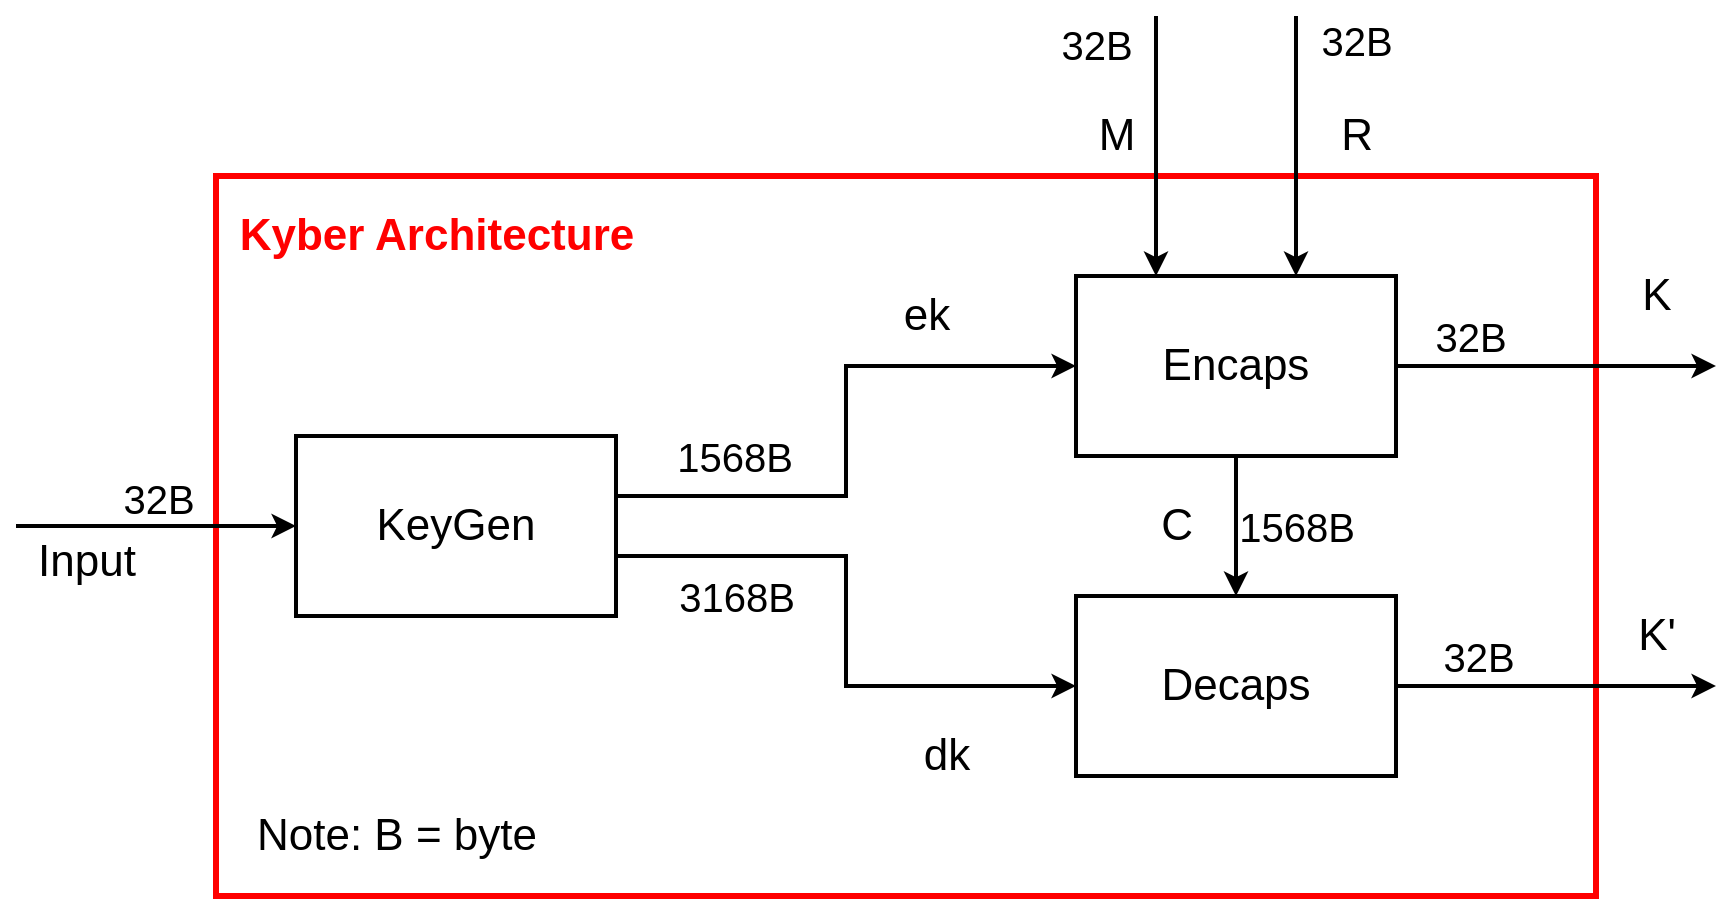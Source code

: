 <mxfile version="24.7.8" pages="3">
  <diagram name="Overview" id="ja2WramjPzVJ_qHBszoy">
    <mxGraphModel dx="2087" dy="1384" grid="1" gridSize="10" guides="1" tooltips="1" connect="1" arrows="1" fold="1" page="0" pageScale="1" pageWidth="850" pageHeight="1100" math="0" shadow="0">
      <root>
        <mxCell id="0" />
        <mxCell id="1" parent="0" />
        <mxCell id="rpDE_CmYQEJC0FY3V-Dk-33" value="" style="rounded=0;whiteSpace=wrap;html=1;strokeWidth=3;strokeColor=#FF0000;" vertex="1" parent="1">
          <mxGeometry x="-40" y="-280" width="690" height="360" as="geometry" />
        </mxCell>
        <mxCell id="rpDE_CmYQEJC0FY3V-Dk-9" style="edgeStyle=orthogonalEdgeStyle;rounded=0;orthogonalLoop=1;jettySize=auto;html=1;startArrow=classic;startFill=1;endArrow=none;endFill=0;strokeWidth=2;" edge="1" parent="1" source="rpDE_CmYQEJC0FY3V-Dk-2">
          <mxGeometry relative="1" as="geometry">
            <mxPoint x="-140" y="-105.0" as="targetPoint" />
          </mxGeometry>
        </mxCell>
        <mxCell id="rpDE_CmYQEJC0FY3V-Dk-15" value="&lt;font style=&quot;font-size: 20px;&quot;&gt;32B&lt;/font&gt;" style="edgeLabel;html=1;align=center;verticalAlign=middle;resizable=0;points=[];" vertex="1" connectable="0" parent="rpDE_CmYQEJC0FY3V-Dk-9">
          <mxGeometry x="0.281" y="2" relative="1" as="geometry">
            <mxPoint x="20" y="-17" as="offset" />
          </mxGeometry>
        </mxCell>
        <mxCell id="rpDE_CmYQEJC0FY3V-Dk-24" style="edgeStyle=orthogonalEdgeStyle;rounded=0;orthogonalLoop=1;jettySize=auto;html=1;entryX=0;entryY=0.5;entryDx=0;entryDy=0;strokeWidth=2;" edge="1" parent="1" source="rpDE_CmYQEJC0FY3V-Dk-2" target="rpDE_CmYQEJC0FY3V-Dk-5">
          <mxGeometry relative="1" as="geometry">
            <Array as="points">
              <mxPoint x="275" y="-120" />
              <mxPoint x="275" y="-185" />
            </Array>
          </mxGeometry>
        </mxCell>
        <mxCell id="rpDE_CmYQEJC0FY3V-Dk-26" value="&lt;font style=&quot;font-size: 20px;&quot;&gt;1568B&lt;/font&gt;" style="edgeLabel;html=1;align=center;verticalAlign=middle;resizable=0;points=[];" vertex="1" connectable="0" parent="rpDE_CmYQEJC0FY3V-Dk-24">
          <mxGeometry x="-0.6" y="4" relative="1" as="geometry">
            <mxPoint y="-16" as="offset" />
          </mxGeometry>
        </mxCell>
        <mxCell id="rpDE_CmYQEJC0FY3V-Dk-25" style="edgeStyle=orthogonalEdgeStyle;rounded=0;orthogonalLoop=1;jettySize=auto;html=1;entryX=0;entryY=0.5;entryDx=0;entryDy=0;strokeWidth=2;" edge="1" parent="1" source="rpDE_CmYQEJC0FY3V-Dk-2" target="rpDE_CmYQEJC0FY3V-Dk-6">
          <mxGeometry relative="1" as="geometry">
            <Array as="points">
              <mxPoint x="275" y="-90" />
              <mxPoint x="275" y="-25" />
            </Array>
          </mxGeometry>
        </mxCell>
        <mxCell id="rpDE_CmYQEJC0FY3V-Dk-27" value="&lt;font style=&quot;font-size: 20px;&quot;&gt;3168B&lt;/font&gt;" style="edgeLabel;html=1;align=center;verticalAlign=middle;resizable=0;points=[];" vertex="1" connectable="0" parent="rpDE_CmYQEJC0FY3V-Dk-25">
          <mxGeometry x="-0.654" relative="1" as="geometry">
            <mxPoint x="9" y="20" as="offset" />
          </mxGeometry>
        </mxCell>
        <mxCell id="rpDE_CmYQEJC0FY3V-Dk-2" value="&lt;font style=&quot;font-size: 22px;&quot;&gt;KeyGen&lt;/font&gt;" style="rounded=0;whiteSpace=wrap;html=1;strokeWidth=2;" vertex="1" parent="1">
          <mxGeometry y="-150" width="160" height="90" as="geometry" />
        </mxCell>
        <mxCell id="rpDE_CmYQEJC0FY3V-Dk-7" style="edgeStyle=orthogonalEdgeStyle;rounded=0;orthogonalLoop=1;jettySize=auto;html=1;strokeWidth=2;" edge="1" parent="1" source="rpDE_CmYQEJC0FY3V-Dk-5">
          <mxGeometry relative="1" as="geometry">
            <mxPoint x="710" y="-185.0" as="targetPoint" />
          </mxGeometry>
        </mxCell>
        <mxCell id="rpDE_CmYQEJC0FY3V-Dk-30" value="&lt;font style=&quot;font-size: 20px;&quot;&gt;32B&lt;/font&gt;" style="edgeLabel;html=1;align=center;verticalAlign=middle;resizable=0;points=[];" vertex="1" connectable="0" parent="rpDE_CmYQEJC0FY3V-Dk-7">
          <mxGeometry x="-0.539" y="1" relative="1" as="geometry">
            <mxPoint y="-14" as="offset" />
          </mxGeometry>
        </mxCell>
        <mxCell id="rpDE_CmYQEJC0FY3V-Dk-21" style="edgeStyle=orthogonalEdgeStyle;rounded=0;orthogonalLoop=1;jettySize=auto;html=1;strokeWidth=2;" edge="1" parent="1" source="rpDE_CmYQEJC0FY3V-Dk-5" target="rpDE_CmYQEJC0FY3V-Dk-6">
          <mxGeometry relative="1" as="geometry" />
        </mxCell>
        <mxCell id="rpDE_CmYQEJC0FY3V-Dk-31" value="&lt;font style=&quot;font-size: 20px;&quot;&gt;1568B&lt;/font&gt;" style="edgeLabel;html=1;align=center;verticalAlign=middle;resizable=0;points=[];" vertex="1" connectable="0" parent="rpDE_CmYQEJC0FY3V-Dk-21">
          <mxGeometry x="-0.086" y="-3" relative="1" as="geometry">
            <mxPoint x="33" y="3" as="offset" />
          </mxGeometry>
        </mxCell>
        <mxCell id="Sldz9cp0nA7Pb_QD052w-1" style="edgeStyle=orthogonalEdgeStyle;rounded=0;orthogonalLoop=1;jettySize=auto;html=1;startArrow=classic;startFill=1;endArrow=none;endFill=0;strokeWidth=2;" edge="1" parent="1" source="rpDE_CmYQEJC0FY3V-Dk-5">
          <mxGeometry relative="1" as="geometry">
            <mxPoint x="430" y="-360" as="targetPoint" />
            <Array as="points">
              <mxPoint x="430" y="-330" />
            </Array>
          </mxGeometry>
        </mxCell>
        <mxCell id="Sldz9cp0nA7Pb_QD052w-5" value="&lt;font style=&quot;font-size: 20px;&quot;&gt;32B&lt;/font&gt;" style="edgeLabel;html=1;align=center;verticalAlign=middle;resizable=0;points=[];" vertex="1" connectable="0" parent="Sldz9cp0nA7Pb_QD052w-1">
          <mxGeometry x="0.786" relative="1" as="geometry">
            <mxPoint x="-30" as="offset" />
          </mxGeometry>
        </mxCell>
        <mxCell id="Sldz9cp0nA7Pb_QD052w-2" style="edgeStyle=orthogonalEdgeStyle;rounded=0;orthogonalLoop=1;jettySize=auto;html=1;startArrow=classic;startFill=1;endArrow=none;endFill=0;strokeWidth=2;" edge="1" parent="1" source="rpDE_CmYQEJC0FY3V-Dk-5">
          <mxGeometry relative="1" as="geometry">
            <mxPoint x="500" y="-360" as="targetPoint" />
            <Array as="points">
              <mxPoint x="500" y="-360" />
            </Array>
          </mxGeometry>
        </mxCell>
        <mxCell id="Sldz9cp0nA7Pb_QD052w-6" value="&lt;font style=&quot;font-size: 20px;&quot;&gt;32B&lt;/font&gt;" style="edgeLabel;html=1;align=center;verticalAlign=middle;resizable=0;points=[];" vertex="1" connectable="0" parent="Sldz9cp0nA7Pb_QD052w-2">
          <mxGeometry x="0.815" y="2" relative="1" as="geometry">
            <mxPoint x="32" as="offset" />
          </mxGeometry>
        </mxCell>
        <mxCell id="rpDE_CmYQEJC0FY3V-Dk-5" value="&lt;font style=&quot;font-size: 22px;&quot;&gt;Encaps&lt;/font&gt;" style="rounded=0;whiteSpace=wrap;html=1;strokeWidth=2;" vertex="1" parent="1">
          <mxGeometry x="390" y="-230" width="160" height="90" as="geometry" />
        </mxCell>
        <mxCell id="rpDE_CmYQEJC0FY3V-Dk-8" style="edgeStyle=orthogonalEdgeStyle;rounded=0;orthogonalLoop=1;jettySize=auto;html=1;strokeWidth=2;" edge="1" parent="1" source="rpDE_CmYQEJC0FY3V-Dk-6">
          <mxGeometry relative="1" as="geometry">
            <mxPoint x="710" y="-25" as="targetPoint" />
          </mxGeometry>
        </mxCell>
        <mxCell id="rpDE_CmYQEJC0FY3V-Dk-32" value="&lt;font style=&quot;font-size: 20px;&quot;&gt;32B&lt;/font&gt;" style="edgeLabel;html=1;align=center;verticalAlign=middle;resizable=0;points=[];" vertex="1" connectable="0" parent="rpDE_CmYQEJC0FY3V-Dk-8">
          <mxGeometry x="-0.457" relative="1" as="geometry">
            <mxPoint x="-3" y="-15" as="offset" />
          </mxGeometry>
        </mxCell>
        <mxCell id="rpDE_CmYQEJC0FY3V-Dk-6" value="&lt;font style=&quot;font-size: 22px;&quot;&gt;Decaps&lt;/font&gt;" style="rounded=0;whiteSpace=wrap;html=1;strokeWidth=2;" vertex="1" parent="1">
          <mxGeometry x="390" y="-70" width="160" height="90" as="geometry" />
        </mxCell>
        <mxCell id="rpDE_CmYQEJC0FY3V-Dk-18" value="&lt;font style=&quot;font-size: 22px;&quot;&gt;Input&lt;/font&gt;" style="text;html=1;align=center;verticalAlign=middle;resizable=0;points=[];autosize=1;strokeColor=none;fillColor=none;" vertex="1" parent="1">
          <mxGeometry x="-140" y="-107" width="70" height="40" as="geometry" />
        </mxCell>
        <mxCell id="rpDE_CmYQEJC0FY3V-Dk-19" value="&lt;span style=&quot;font-size: 22px;&quot;&gt;ek&lt;/span&gt;" style="text;html=1;align=center;verticalAlign=middle;resizable=0;points=[];autosize=1;strokeColor=none;fillColor=none;" vertex="1" parent="1">
          <mxGeometry x="290" y="-230" width="50" height="40" as="geometry" />
        </mxCell>
        <mxCell id="rpDE_CmYQEJC0FY3V-Dk-20" value="&lt;span style=&quot;font-size: 22px;&quot;&gt;dk&lt;/span&gt;" style="text;html=1;align=center;verticalAlign=middle;resizable=0;points=[];autosize=1;strokeColor=none;fillColor=none;" vertex="1" parent="1">
          <mxGeometry x="300" y="-10" width="50" height="40" as="geometry" />
        </mxCell>
        <mxCell id="rpDE_CmYQEJC0FY3V-Dk-23" value="&lt;span style=&quot;font-size: 22px;&quot;&gt;C&lt;/span&gt;" style="text;html=1;align=center;verticalAlign=middle;resizable=0;points=[];autosize=1;strokeColor=none;fillColor=none;" vertex="1" parent="1">
          <mxGeometry x="420" y="-125" width="40" height="40" as="geometry" />
        </mxCell>
        <mxCell id="rpDE_CmYQEJC0FY3V-Dk-28" value="&lt;span style=&quot;font-size: 22px;&quot;&gt;K&lt;/span&gt;" style="text;html=1;align=center;verticalAlign=middle;resizable=0;points=[];autosize=1;strokeColor=none;fillColor=none;" vertex="1" parent="1">
          <mxGeometry x="660" y="-240" width="40" height="40" as="geometry" />
        </mxCell>
        <mxCell id="rpDE_CmYQEJC0FY3V-Dk-29" value="&lt;span style=&quot;font-size: 22px;&quot;&gt;K&#39;&lt;/span&gt;" style="text;html=1;align=center;verticalAlign=middle;resizable=0;points=[];autosize=1;strokeColor=none;fillColor=none;" vertex="1" parent="1">
          <mxGeometry x="660" y="-70" width="40" height="40" as="geometry" />
        </mxCell>
        <mxCell id="rpDE_CmYQEJC0FY3V-Dk-35" value="&lt;font style=&quot;font-size: 22px;&quot;&gt;Note: B = byte&lt;/font&gt;" style="text;html=1;align=center;verticalAlign=middle;resizable=0;points=[];autosize=1;strokeColor=none;fillColor=none;" vertex="1" parent="1">
          <mxGeometry x="-30" y="30" width="160" height="40" as="geometry" />
        </mxCell>
        <mxCell id="rpDE_CmYQEJC0FY3V-Dk-36" value="&lt;font color=&quot;#ff0000&quot; style=&quot;font-size: 22px;&quot;&gt;&lt;b&gt;Kyber Architecture&lt;/b&gt;&lt;/font&gt;" style="text;html=1;align=center;verticalAlign=middle;resizable=0;points=[];autosize=1;strokeColor=none;fillColor=none;" vertex="1" parent="1">
          <mxGeometry x="-40" y="-270" width="220" height="40" as="geometry" />
        </mxCell>
        <mxCell id="Sldz9cp0nA7Pb_QD052w-3" value="&lt;font style=&quot;font-size: 22px;&quot;&gt;M&lt;/font&gt;" style="text;html=1;align=center;verticalAlign=middle;resizable=0;points=[];autosize=1;strokeColor=none;fillColor=none;" vertex="1" parent="1">
          <mxGeometry x="390" y="-320" width="40" height="40" as="geometry" />
        </mxCell>
        <mxCell id="Sldz9cp0nA7Pb_QD052w-4" value="&lt;font style=&quot;font-size: 22px;&quot;&gt;R&lt;/font&gt;" style="text;html=1;align=center;verticalAlign=middle;resizable=0;points=[];autosize=1;strokeColor=none;fillColor=none;" vertex="1" parent="1">
          <mxGeometry x="510" y="-320" width="40" height="40" as="geometry" />
        </mxCell>
      </root>
    </mxGraphModel>
  </diagram>
  <diagram id="DzeZ252BR9DH2Ovga-I8" name="KeyGen">
    <mxGraphModel dx="2087" dy="1384" grid="1" gridSize="10" guides="1" tooltips="1" connect="1" arrows="1" fold="1" page="0" pageScale="1" pageWidth="850" pageHeight="1100" math="0" shadow="0">
      <root>
        <mxCell id="0" />
        <mxCell id="1" parent="0" />
        <mxCell id="mL34Q1aMtCulInOtnUF3-39" value="" style="rounded=0;whiteSpace=wrap;html=1;strokeWidth=3;strokeColor=#FF0000;" parent="1" vertex="1">
          <mxGeometry x="-240" width="1220" height="510" as="geometry" />
        </mxCell>
        <mxCell id="AHL9EngqiZAHKOS9BCQk-5" style="edgeStyle=orthogonalEdgeStyle;rounded=0;orthogonalLoop=1;jettySize=auto;html=1;entryX=0;entryY=0.5;entryDx=0;entryDy=0;strokeWidth=2;" parent="1" source="AHL9EngqiZAHKOS9BCQk-1" target="AHL9EngqiZAHKOS9BCQk-2" edge="1">
          <mxGeometry relative="1" as="geometry">
            <Array as="points">
              <mxPoint x="10" y="190" />
              <mxPoint x="10" y="105" />
            </Array>
          </mxGeometry>
        </mxCell>
        <mxCell id="AHL9EngqiZAHKOS9BCQk-7" value="&lt;font style=&quot;font-size: 20px;&quot;&gt;32B&lt;/font&gt;" style="edgeLabel;html=1;align=center;verticalAlign=middle;resizable=0;points=[];" parent="AHL9EngqiZAHKOS9BCQk-5" vertex="1" connectable="0">
          <mxGeometry x="-0.602" relative="1" as="geometry">
            <mxPoint y="-20" as="offset" />
          </mxGeometry>
        </mxCell>
        <mxCell id="AHL9EngqiZAHKOS9BCQk-8" style="edgeStyle=orthogonalEdgeStyle;rounded=0;orthogonalLoop=1;jettySize=auto;html=1;endArrow=none;endFill=0;startArrow=classic;startFill=1;strokeWidth=2;" parent="1" source="AHL9EngqiZAHKOS9BCQk-1" edge="1">
          <mxGeometry relative="1" as="geometry">
            <mxPoint x="-300" y="210.0" as="targetPoint" />
          </mxGeometry>
        </mxCell>
        <mxCell id="MlFdts97HYArJtZZ4E4l-2" value="&lt;font style=&quot;font-size: 20px;&quot;&gt;32B&lt;/font&gt;" style="edgeLabel;html=1;align=center;verticalAlign=middle;resizable=0;points=[];" parent="AHL9EngqiZAHKOS9BCQk-8" vertex="1" connectable="0">
          <mxGeometry x="0.212" y="-2" relative="1" as="geometry">
            <mxPoint x="43" y="-18" as="offset" />
          </mxGeometry>
        </mxCell>
        <mxCell id="mL34Q1aMtCulInOtnUF3-5" style="edgeStyle=orthogonalEdgeStyle;rounded=0;orthogonalLoop=1;jettySize=auto;html=1;entryX=0;entryY=0.5;entryDx=0;entryDy=0;strokeWidth=2;" parent="1" source="AHL9EngqiZAHKOS9BCQk-1" target="AHL9EngqiZAHKOS9BCQk-3" edge="1">
          <mxGeometry relative="1" as="geometry">
            <Array as="points">
              <mxPoint x="10" y="230" />
              <mxPoint x="10" y="270" />
            </Array>
          </mxGeometry>
        </mxCell>
        <mxCell id="mL34Q1aMtCulInOtnUF3-7" value="&lt;font style=&quot;font-size: 20px;&quot;&gt;32B&lt;/font&gt;" style="edgeLabel;html=1;align=center;verticalAlign=middle;resizable=0;points=[];" parent="mL34Q1aMtCulInOtnUF3-5" vertex="1" connectable="0">
          <mxGeometry x="-0.565" y="-3" relative="1" as="geometry">
            <mxPoint y="17" as="offset" />
          </mxGeometry>
        </mxCell>
        <mxCell id="mL34Q1aMtCulInOtnUF3-14" style="edgeStyle=orthogonalEdgeStyle;rounded=0;orthogonalLoop=1;jettySize=auto;html=1;entryX=0;entryY=0.5;entryDx=0;entryDy=0;strokeWidth=2;" parent="1" source="AHL9EngqiZAHKOS9BCQk-1" target="AHL9EngqiZAHKOS9BCQk-4" edge="1">
          <mxGeometry relative="1" as="geometry">
            <Array as="points">
              <mxPoint x="10" y="230" />
              <mxPoint x="10" y="390" />
            </Array>
          </mxGeometry>
        </mxCell>
        <mxCell id="AHL9EngqiZAHKOS9BCQk-1" value="&lt;span style=&quot;font-size: 22px;&quot;&gt;Hash G&lt;/span&gt;" style="rounded=0;whiteSpace=wrap;html=1;strokeWidth=2;" parent="1" vertex="1">
          <mxGeometry x="-180" y="180" width="120" height="60" as="geometry" />
        </mxCell>
        <mxCell id="mL34Q1aMtCulInOtnUF3-2" style="edgeStyle=orthogonalEdgeStyle;rounded=0;orthogonalLoop=1;jettySize=auto;html=1;entryX=0;entryY=0.5;entryDx=0;entryDy=0;strokeWidth=2;" parent="1" source="AHL9EngqiZAHKOS9BCQk-2" target="mL34Q1aMtCulInOtnUF3-1" edge="1">
          <mxGeometry relative="1" as="geometry" />
        </mxCell>
        <mxCell id="mL34Q1aMtCulInOtnUF3-8" value="&lt;font style=&quot;font-size: 20px;&quot;&gt;2x256x&lt;b&gt;k&lt;/b&gt;x&lt;b&gt;k&lt;/b&gt;B&lt;/font&gt;" style="edgeLabel;html=1;align=center;verticalAlign=middle;resizable=0;points=[];" parent="mL34Q1aMtCulInOtnUF3-2" vertex="1" connectable="0">
          <mxGeometry x="0.014" y="1" relative="1" as="geometry">
            <mxPoint x="28" y="-14" as="offset" />
          </mxGeometry>
        </mxCell>
        <mxCell id="AHL9EngqiZAHKOS9BCQk-2" value="&lt;span style=&quot;font-size: 22px;&quot;&gt;MatrixGen&lt;/span&gt;&lt;div&gt;&lt;span style=&quot;font-size: 22px;&quot;&gt;kxk&lt;/span&gt;&lt;/div&gt;" style="rounded=0;whiteSpace=wrap;html=1;strokeWidth=2;" parent="1" vertex="1">
          <mxGeometry x="80" y="30" width="120" height="150" as="geometry" />
        </mxCell>
        <mxCell id="mL34Q1aMtCulInOtnUF3-9" style="edgeStyle=orthogonalEdgeStyle;rounded=0;orthogonalLoop=1;jettySize=auto;html=1;startArrow=classic;startFill=1;endArrow=none;endFill=0;strokeWidth=2;" parent="1" source="AHL9EngqiZAHKOS9BCQk-3" edge="1">
          <mxGeometry relative="1" as="geometry">
            <mxPoint x="140" y="200" as="targetPoint" />
          </mxGeometry>
        </mxCell>
        <mxCell id="mL34Q1aMtCulInOtnUF3-12" style="edgeStyle=orthogonalEdgeStyle;rounded=0;orthogonalLoop=1;jettySize=auto;html=1;entryX=0.5;entryY=0;entryDx=0;entryDy=0;strokeWidth=2;" parent="1" source="AHL9EngqiZAHKOS9BCQk-3" target="AHL9EngqiZAHKOS9BCQk-4" edge="1">
          <mxGeometry relative="1" as="geometry" />
        </mxCell>
        <mxCell id="mL34Q1aMtCulInOtnUF3-15" style="edgeStyle=orthogonalEdgeStyle;rounded=0;orthogonalLoop=1;jettySize=auto;html=1;entryX=0.5;entryY=1;entryDx=0;entryDy=0;strokeWidth=2;" parent="1" source="AHL9EngqiZAHKOS9BCQk-3" target="mL34Q1aMtCulInOtnUF3-1" edge="1">
          <mxGeometry relative="1" as="geometry" />
        </mxCell>
        <mxCell id="mL34Q1aMtCulInOtnUF3-17" value="&lt;font style=&quot;font-size: 20px;&quot;&gt;2x256x&lt;b&gt;k&lt;/b&gt;B&lt;/font&gt;" style="edgeLabel;html=1;align=center;verticalAlign=middle;resizable=0;points=[];" parent="mL34Q1aMtCulInOtnUF3-15" vertex="1" connectable="0">
          <mxGeometry x="-0.352" y="1" relative="1" as="geometry">
            <mxPoint y="-19" as="offset" />
          </mxGeometry>
        </mxCell>
        <mxCell id="mL34Q1aMtCulInOtnUF3-26" style="edgeStyle=orthogonalEdgeStyle;rounded=0;orthogonalLoop=1;jettySize=auto;html=1;jumpStyle=line;strokeWidth=2;" parent="1" source="AHL9EngqiZAHKOS9BCQk-3" edge="1">
          <mxGeometry relative="1" as="geometry">
            <mxPoint x="1040" y="270" as="targetPoint" />
          </mxGeometry>
        </mxCell>
        <mxCell id="AHL9EngqiZAHKOS9BCQk-3" value="&lt;span style=&quot;font-size: 22px;&quot;&gt;ErrorGen&lt;/span&gt;&lt;div&gt;&lt;span style=&quot;font-size: 22px;&quot;&gt;k&lt;/span&gt;&lt;/div&gt;" style="rounded=0;whiteSpace=wrap;html=1;strokeWidth=2;" parent="1" vertex="1">
          <mxGeometry x="80" y="240" width="120" height="60" as="geometry" />
        </mxCell>
        <mxCell id="mL34Q1aMtCulInOtnUF3-20" style="edgeStyle=orthogonalEdgeStyle;rounded=0;orthogonalLoop=1;jettySize=auto;html=1;entryX=0;entryY=0.5;entryDx=0;entryDy=0;strokeWidth=2;" parent="1" source="AHL9EngqiZAHKOS9BCQk-4" target="mL34Q1aMtCulInOtnUF3-18" edge="1">
          <mxGeometry relative="1" as="geometry" />
        </mxCell>
        <mxCell id="mL34Q1aMtCulInOtnUF3-21" value="&lt;font style=&quot;font-size: 20px;&quot;&gt;2x256x&lt;b&gt;k&lt;/b&gt;B&lt;/font&gt;" style="edgeLabel;html=1;align=center;verticalAlign=middle;resizable=0;points=[];" parent="mL34Q1aMtCulInOtnUF3-20" vertex="1" connectable="0">
          <mxGeometry x="-0.05" y="3" relative="1" as="geometry">
            <mxPoint x="-31" y="-17" as="offset" />
          </mxGeometry>
        </mxCell>
        <mxCell id="AHL9EngqiZAHKOS9BCQk-4" value="&lt;span style=&quot;font-size: 22px;&quot;&gt;ErrorGen&lt;/span&gt;&lt;div&gt;&lt;span style=&quot;font-size: 22px;&quot;&gt;k&lt;/span&gt;&lt;/div&gt;" style="rounded=0;whiteSpace=wrap;html=1;strokeWidth=2;" parent="1" vertex="1">
          <mxGeometry x="80" y="360" width="120" height="60" as="geometry" />
        </mxCell>
        <mxCell id="AHL9EngqiZAHKOS9BCQk-6" value="&lt;font style=&quot;font-size: 22px;&quot;&gt;rho&lt;/font&gt;" style="text;html=1;align=center;verticalAlign=middle;resizable=0;points=[];autosize=1;strokeColor=none;fillColor=none;" parent="1" vertex="1">
          <mxGeometry x="10" y="60" width="60" height="40" as="geometry" />
        </mxCell>
        <mxCell id="MlFdts97HYArJtZZ4E4l-1" value="&lt;font style=&quot;font-size: 22px;&quot;&gt;d&lt;/font&gt;" style="text;html=1;align=center;verticalAlign=middle;resizable=0;points=[];autosize=1;strokeColor=none;fillColor=none;" parent="1" vertex="1">
          <mxGeometry x="-300" y="210" width="40" height="40" as="geometry" />
        </mxCell>
        <mxCell id="mL34Q1aMtCulInOtnUF3-1" value="&lt;font style=&quot;font-size: 22px;&quot;&gt;Mul Matrix&lt;/font&gt;" style="rounded=0;whiteSpace=wrap;html=1;strokeWidth=2;" parent="1" vertex="1">
          <mxGeometry x="440" y="75" width="120" height="60" as="geometry" />
        </mxCell>
        <mxCell id="mL34Q1aMtCulInOtnUF3-4" value="&lt;font style=&quot;font-size: 22px;&quot;&gt;A&#39;&amp;nbsp;&lt;/font&gt;" style="text;html=1;align=center;verticalAlign=middle;resizable=0;points=[];autosize=1;strokeColor=none;fillColor=none;" parent="1" vertex="1">
          <mxGeometry x="240" y="60" width="50" height="40" as="geometry" />
        </mxCell>
        <mxCell id="mL34Q1aMtCulInOtnUF3-6" value="&lt;font style=&quot;font-size: 22px;&quot;&gt;sigma&lt;/font&gt;" style="text;html=1;align=center;verticalAlign=middle;resizable=0;points=[];autosize=1;strokeColor=none;fillColor=none;" parent="1" vertex="1">
          <mxGeometry x="-70" y="300" width="80" height="40" as="geometry" />
        </mxCell>
        <mxCell id="mL34Q1aMtCulInOtnUF3-10" value="&lt;font style=&quot;font-size: 20px;&quot;&gt;N = 0&lt;/font&gt;" style="text;html=1;align=center;verticalAlign=middle;resizable=0;points=[];autosize=1;strokeColor=none;fillColor=none;" parent="1" vertex="1">
          <mxGeometry x="140" y="200" width="70" height="40" as="geometry" />
        </mxCell>
        <mxCell id="mL34Q1aMtCulInOtnUF3-13" value="&lt;font style=&quot;font-size: 22px;&quot;&gt;N&lt;/font&gt;" style="text;html=1;align=center;verticalAlign=middle;resizable=0;points=[];autosize=1;strokeColor=none;fillColor=none;" parent="1" vertex="1">
          <mxGeometry x="145" y="313" width="40" height="40" as="geometry" />
        </mxCell>
        <mxCell id="mL34Q1aMtCulInOtnUF3-16" value="&lt;font style=&quot;font-size: 22px;&quot;&gt;S&#39;&lt;/font&gt;" style="text;html=1;align=center;verticalAlign=middle;resizable=0;points=[];autosize=1;strokeColor=none;fillColor=none;" parent="1" vertex="1">
          <mxGeometry x="245" y="233" width="40" height="40" as="geometry" />
        </mxCell>
        <mxCell id="mL34Q1aMtCulInOtnUF3-18" value="&lt;font style=&quot;font-size: 22px;&quot;&gt;Add Matrix&lt;/font&gt;" style="rounded=0;whiteSpace=wrap;html=1;strokeWidth=2;" parent="1" vertex="1">
          <mxGeometry x="560" y="360" width="120" height="60" as="geometry" />
        </mxCell>
        <mxCell id="mL34Q1aMtCulInOtnUF3-19" style="edgeStyle=orthogonalEdgeStyle;rounded=0;orthogonalLoop=1;jettySize=auto;html=1;entryX=0.569;entryY=0.039;entryDx=0;entryDy=0;entryPerimeter=0;strokeWidth=2;jumpStyle=arc;" parent="1" source="mL34Q1aMtCulInOtnUF3-1" target="mL34Q1aMtCulInOtnUF3-18" edge="1">
          <mxGeometry relative="1" as="geometry">
            <Array as="points">
              <mxPoint x="628" y="105" />
            </Array>
          </mxGeometry>
        </mxCell>
        <mxCell id="mL34Q1aMtCulInOtnUF3-23" value="&lt;font style=&quot;font-size: 20px;&quot;&gt;2x256xkB&lt;/font&gt;" style="edgeLabel;html=1;align=center;verticalAlign=middle;resizable=0;points=[];" parent="mL34Q1aMtCulInOtnUF3-19" vertex="1" connectable="0">
          <mxGeometry x="-0.76" y="-1" relative="1" as="geometry">
            <mxPoint x="81" y="84" as="offset" />
          </mxGeometry>
        </mxCell>
        <mxCell id="mL34Q1aMtCulInOtnUF3-22" value="&lt;font style=&quot;font-size: 22px;&quot;&gt;E&#39;&lt;/font&gt;" style="text;html=1;align=center;verticalAlign=middle;resizable=0;points=[];autosize=1;strokeColor=none;fillColor=none;" parent="1" vertex="1">
          <mxGeometry x="245" y="353" width="40" height="40" as="geometry" />
        </mxCell>
        <mxCell id="mL34Q1aMtCulInOtnUF3-27" value="&lt;font style=&quot;font-size: 22px;&quot;&gt;dk&lt;/font&gt;" style="text;html=1;align=center;verticalAlign=middle;resizable=0;points=[];autosize=1;strokeColor=none;fillColor=none;" parent="1" vertex="1">
          <mxGeometry x="990" y="233" width="50" height="40" as="geometry" />
        </mxCell>
        <mxCell id="mL34Q1aMtCulInOtnUF3-32" style="edgeStyle=orthogonalEdgeStyle;rounded=0;orthogonalLoop=1;jettySize=auto;html=1;strokeWidth=2;" parent="1" source="mL34Q1aMtCulInOtnUF3-30" edge="1">
          <mxGeometry relative="1" as="geometry">
            <mxPoint x="1040" y="405" as="targetPoint" />
          </mxGeometry>
        </mxCell>
        <mxCell id="mL34Q1aMtCulInOtnUF3-37" value="&lt;font style=&quot;font-size: 20px;&quot;&gt;(2x256x&lt;b&gt;k&lt;/b&gt; + 32)B&lt;/font&gt;" style="edgeLabel;html=1;align=center;verticalAlign=middle;resizable=0;points=[];" parent="mL34Q1aMtCulInOtnUF3-32" vertex="1" connectable="0">
          <mxGeometry x="-0.611" y="2" relative="1" as="geometry">
            <mxPoint x="43" y="-23" as="offset" />
          </mxGeometry>
        </mxCell>
        <mxCell id="mL34Q1aMtCulInOtnUF3-34" style="edgeStyle=orthogonalEdgeStyle;rounded=0;orthogonalLoop=1;jettySize=auto;html=1;startArrow=classic;startFill=1;endArrow=none;endFill=0;strokeWidth=2;" parent="1" source="mL34Q1aMtCulInOtnUF3-30" edge="1">
          <mxGeometry relative="1" as="geometry">
            <mxPoint x="680" y="440" as="targetPoint" />
            <Array as="points">
              <mxPoint x="690" y="440" />
              <mxPoint x="690" y="440" />
            </Array>
          </mxGeometry>
        </mxCell>
        <mxCell id="mL34Q1aMtCulInOtnUF3-30" value="&lt;font style=&quot;font-size: 22px;&quot;&gt;Concat&lt;/font&gt;" style="rounded=0;whiteSpace=wrap;html=1;strokeWidth=2;" parent="1" vertex="1">
          <mxGeometry x="725" y="360" width="75" height="90" as="geometry" />
        </mxCell>
        <mxCell id="mL34Q1aMtCulInOtnUF3-31" style="edgeStyle=orthogonalEdgeStyle;rounded=0;orthogonalLoop=1;jettySize=auto;html=1;entryX=-0.011;entryY=0.329;entryDx=0;entryDy=0;entryPerimeter=0;strokeWidth=2;" parent="1" source="mL34Q1aMtCulInOtnUF3-18" target="mL34Q1aMtCulInOtnUF3-30" edge="1">
          <mxGeometry relative="1" as="geometry" />
        </mxCell>
        <mxCell id="mL34Q1aMtCulInOtnUF3-33" value="&lt;font style=&quot;font-size: 22px;&quot;&gt;ek&lt;/font&gt;" style="text;html=1;align=center;verticalAlign=middle;resizable=0;points=[];autosize=1;strokeColor=none;fillColor=none;" parent="1" vertex="1">
          <mxGeometry x="990" y="360" width="50" height="40" as="geometry" />
        </mxCell>
        <mxCell id="mL34Q1aMtCulInOtnUF3-35" value="&lt;font style=&quot;font-size: 22px;&quot;&gt;rho&lt;/font&gt;" style="text;html=1;align=center;verticalAlign=middle;resizable=0;points=[];autosize=1;strokeColor=none;fillColor=none;" parent="1" vertex="1">
          <mxGeometry x="660" y="440" width="60" height="40" as="geometry" />
        </mxCell>
        <mxCell id="mL34Q1aMtCulInOtnUF3-38" value="&lt;font style=&quot;font-size: 22px;&quot;&gt;T&#39; || rho&lt;/font&gt;" style="text;html=1;align=center;verticalAlign=middle;resizable=0;points=[];autosize=1;strokeColor=none;fillColor=none;" parent="1" vertex="1">
          <mxGeometry x="820" y="410" width="100" height="40" as="geometry" />
        </mxCell>
        <mxCell id="gDZAAP-b3rkkrKxBJ4LL-1" value="&lt;font style=&quot;font-size: 22px;&quot;&gt;max(k) = 4&lt;br&gt;B = byte&lt;/font&gt;" style="text;html=1;align=center;verticalAlign=middle;resizable=0;points=[];autosize=1;strokeColor=none;fillColor=none;" parent="1" vertex="1">
          <mxGeometry x="-220" y="425" width="130" height="70" as="geometry" />
        </mxCell>
        <mxCell id="lDoPolixfYt_J7jcg72q-1" value="&lt;font color=&quot;#ff0000&quot; style=&quot;font-size: 22px;&quot;&gt;&lt;b&gt;KeyGen&lt;/b&gt;&lt;/font&gt;" style="text;html=1;align=center;verticalAlign=middle;resizable=0;points=[];autosize=1;strokeColor=none;fillColor=none;" parent="1" vertex="1">
          <mxGeometry x="-225" y="10" width="110" height="40" as="geometry" />
        </mxCell>
      </root>
    </mxGraphModel>
  </diagram>
  <diagram id="PGKFDCoOOxPrzJTa-34Q" name="Encaps">
    <mxGraphModel dx="1834" dy="1236" grid="1" gridSize="10" guides="1" tooltips="1" connect="1" arrows="1" fold="1" page="0" pageScale="1" pageWidth="850" pageHeight="1100" math="0" shadow="0">
      <root>
        <mxCell id="0" />
        <mxCell id="1" parent="0" />
        <mxCell id="cPsk25ywsgLgX9D5lIbG-1" value="" style="rounded=0;whiteSpace=wrap;html=1;strokeWidth=3;strokeColor=#FF0000;" vertex="1" parent="1">
          <mxGeometry x="-140" y="100" width="1540" height="860" as="geometry" />
        </mxCell>
        <mxCell id="ySdOkw9NIo72FgQqJW8V-3" style="edgeStyle=orthogonalEdgeStyle;rounded=0;orthogonalLoop=1;jettySize=auto;html=1;strokeWidth=2;startArrow=classic;startFill=1;endArrow=none;endFill=0;" edge="1" parent="1" source="Wx2oVt1KYhmsp4YnEl2f-1">
          <mxGeometry relative="1" as="geometry">
            <mxPoint x="-360" y="210" as="targetPoint" />
          </mxGeometry>
        </mxCell>
        <mxCell id="XP4yTYn5VVPnuMfe453w-1" value="&lt;span style=&quot;font-size: 20px;&quot;&gt;(2x256x&lt;/span&gt;&lt;b style=&quot;font-size: 20px;&quot;&gt;k&lt;/b&gt;&lt;span style=&quot;font-size: 20px;&quot;&gt;&amp;nbsp;+ 32)B&lt;/span&gt;" style="edgeLabel;html=1;align=center;verticalAlign=middle;resizable=0;points=[];" vertex="1" connectable="0" parent="ySdOkw9NIo72FgQqJW8V-3">
          <mxGeometry x="0.197" y="-4" relative="1" as="geometry">
            <mxPoint x="12" y="24" as="offset" />
          </mxGeometry>
        </mxCell>
        <mxCell id="T3mBGiGKL9n-GpOuGiGL-2" style="edgeStyle=orthogonalEdgeStyle;rounded=0;orthogonalLoop=1;jettySize=auto;html=1;strokeWidth=2;entryX=0.461;entryY=0.004;entryDx=0;entryDy=0;entryPerimeter=0;" edge="1" parent="1" source="Wx2oVt1KYhmsp4YnEl2f-1" target="T3mBGiGKL9n-GpOuGiGL-1">
          <mxGeometry relative="1" as="geometry">
            <mxPoint x="175" y="370" as="targetPoint" />
            <Array as="points">
              <mxPoint x="170" y="200" />
              <mxPoint x="170" y="390" />
            </Array>
          </mxGeometry>
        </mxCell>
        <mxCell id="mOdS8KHRbZjfnNapfQE3-2" value="&lt;font style=&quot;font-size: 20px;&quot;&gt;32B&lt;/font&gt;" style="edgeLabel;html=1;align=center;verticalAlign=middle;resizable=0;points=[];" vertex="1" connectable="0" parent="T3mBGiGKL9n-GpOuGiGL-2">
          <mxGeometry x="-0.112" relative="1" as="geometry">
            <mxPoint x="-50" y="-21" as="offset" />
          </mxGeometry>
        </mxCell>
        <mxCell id="qQSfdRhitwNwEgSGRcx_-29" style="edgeStyle=orthogonalEdgeStyle;rounded=0;orthogonalLoop=1;jettySize=auto;html=1;strokeWidth=2;" edge="1" parent="1" source="Wx2oVt1KYhmsp4YnEl2f-1" target="qQSfdRhitwNwEgSGRcx_-28">
          <mxGeometry relative="1" as="geometry" />
        </mxCell>
        <mxCell id="qQSfdRhitwNwEgSGRcx_-30" value="&lt;font style=&quot;font-size: 20px;&quot;&gt;2x256xkB&lt;/font&gt;" style="edgeLabel;html=1;align=center;verticalAlign=middle;resizable=0;points=[];" vertex="1" connectable="0" parent="qQSfdRhitwNwEgSGRcx_-29">
          <mxGeometry x="0.06" y="1" relative="1" as="geometry">
            <mxPoint x="49" y="-5" as="offset" />
          </mxGeometry>
        </mxCell>
        <mxCell id="Wx2oVt1KYhmsp4YnEl2f-1" value="&lt;font style=&quot;font-size: 22px;&quot;&gt;Decode&lt;/font&gt;" style="rounded=0;whiteSpace=wrap;html=1;strokeWidth=2;" vertex="1" parent="1">
          <mxGeometry x="-100" y="160" width="120" height="100" as="geometry" />
        </mxCell>
        <mxCell id="YYJR7LZTJoNQKkW-ho6n-1" style="edgeStyle=orthogonalEdgeStyle;rounded=0;orthogonalLoop=1;jettySize=auto;html=1;startArrow=classic;startFill=1;endArrow=none;endFill=0;strokeWidth=2;" edge="1" parent="1" source="Wx2oVt1KYhmsp4YnEl2f-2">
          <mxGeometry relative="1" as="geometry">
            <mxPoint x="270" as="targetPoint" />
            <Array as="points">
              <mxPoint x="270" y="40" />
            </Array>
          </mxGeometry>
        </mxCell>
        <mxCell id="YYJR7LZTJoNQKkW-ho6n-3" style="edgeStyle=orthogonalEdgeStyle;rounded=0;orthogonalLoop=1;jettySize=auto;html=1;startArrow=classic;startFill=1;endArrow=none;endFill=0;strokeWidth=2;" edge="1" parent="1" source="Wx2oVt1KYhmsp4YnEl2f-2">
          <mxGeometry relative="1" as="geometry">
            <mxPoint x="340" as="targetPoint" />
            <Array as="points">
              <mxPoint x="340" y="40" />
              <mxPoint x="340" y="40" />
            </Array>
          </mxGeometry>
        </mxCell>
        <mxCell id="YYJR7LZTJoNQKkW-ho6n-5" value="&lt;font style=&quot;font-size: 20px;&quot;&gt;32B&lt;/font&gt;" style="edgeLabel;html=1;align=center;verticalAlign=middle;resizable=0;points=[];" vertex="1" connectable="0" parent="YYJR7LZTJoNQKkW-ho6n-3">
          <mxGeometry x="-0.012" y="-2" relative="1" as="geometry">
            <mxPoint x="22" y="1" as="offset" />
          </mxGeometry>
        </mxCell>
        <mxCell id="YYJR7LZTJoNQKkW-ho6n-7" style="edgeStyle=orthogonalEdgeStyle;rounded=0;orthogonalLoop=1;jettySize=auto;html=1;entryX=0;entryY=0.75;entryDx=0;entryDy=0;strokeWidth=2;" edge="1" parent="1" source="Wx2oVt1KYhmsp4YnEl2f-2" target="GTqFLlGVwMieLczefh0N-1">
          <mxGeometry relative="1" as="geometry">
            <Array as="points">
              <mxPoint x="400" y="235" />
              <mxPoint x="400" y="235" />
            </Array>
          </mxGeometry>
        </mxCell>
        <mxCell id="Wx2oVt1KYhmsp4YnEl2f-2" value="&lt;font style=&quot;font-size: 22px;&quot;&gt;GenError&lt;/font&gt;&lt;div&gt;&lt;font style=&quot;font-size: 22px;&quot;&gt;k&lt;/font&gt;&lt;/div&gt;" style="rounded=0;whiteSpace=wrap;html=1;strokeWidth=2;" vertex="1" parent="1">
          <mxGeometry x="250" y="160" width="120" height="100" as="geometry" />
        </mxCell>
        <mxCell id="YYJR7LZTJoNQKkW-ho6n-11" style="edgeStyle=orthogonalEdgeStyle;rounded=0;orthogonalLoop=1;jettySize=auto;html=1;startArrow=classic;startFill=1;endArrow=none;endFill=0;strokeWidth=2;" edge="1" parent="1" source="GTqFLlGVwMieLczefh0N-1">
          <mxGeometry relative="1" as="geometry">
            <mxPoint x="580.0" y="-1.137e-13" as="targetPoint" />
            <Array as="points">
              <mxPoint x="580" y="40" />
              <mxPoint x="580" y="40" />
            </Array>
          </mxGeometry>
        </mxCell>
        <mxCell id="YYJR7LZTJoNQKkW-ho6n-13" value="&lt;font style=&quot;font-size: 20px;&quot;&gt;32B&lt;/font&gt;" style="edgeLabel;html=1;align=center;verticalAlign=middle;resizable=0;points=[];" vertex="1" connectable="0" parent="YYJR7LZTJoNQKkW-ho6n-11">
          <mxGeometry x="-0.065" relative="1" as="geometry">
            <mxPoint x="20" y="-5" as="offset" />
          </mxGeometry>
        </mxCell>
        <mxCell id="qQSfdRhitwNwEgSGRcx_-1" style="edgeStyle=orthogonalEdgeStyle;rounded=0;orthogonalLoop=1;jettySize=auto;html=1;entryX=0;entryY=0.75;entryDx=0;entryDy=0;strokeWidth=2;" edge="1" parent="1" source="GTqFLlGVwMieLczefh0N-1" target="1GjFUmR-h5Br8dlyo7-v-1">
          <mxGeometry relative="1" as="geometry">
            <Array as="points">
              <mxPoint x="650" y="235" />
              <mxPoint x="650" y="235" />
            </Array>
          </mxGeometry>
        </mxCell>
        <mxCell id="qQSfdRhitwNwEgSGRcx_-25" style="edgeStyle=orthogonalEdgeStyle;rounded=0;orthogonalLoop=1;jettySize=auto;html=1;entryX=0;entryY=0.5;entryDx=0;entryDy=0;jumpStyle=arc;strokeWidth=2;" edge="1" parent="1" source="GTqFLlGVwMieLczefh0N-1" target="ySdOkw9NIo72FgQqJW8V-1">
          <mxGeometry relative="1" as="geometry" />
        </mxCell>
        <mxCell id="qQSfdRhitwNwEgSGRcx_-27" value="&lt;font style=&quot;font-size: 20px;&quot;&gt;2x256xkB&lt;/font&gt;" style="edgeLabel;html=1;align=center;verticalAlign=middle;resizable=0;points=[];" vertex="1" connectable="0" parent="qQSfdRhitwNwEgSGRcx_-25">
          <mxGeometry x="0.074" y="2" relative="1" as="geometry">
            <mxPoint x="-54" as="offset" />
          </mxGeometry>
        </mxCell>
        <mxCell id="GTqFLlGVwMieLczefh0N-1" value="&lt;font style=&quot;font-size: 22px;&quot;&gt;GenError&lt;/font&gt;&lt;div&gt;&lt;font style=&quot;font-size: 22px;&quot;&gt;k&lt;/font&gt;&lt;/div&gt;" style="rounded=0;whiteSpace=wrap;html=1;strokeWidth=2;" vertex="1" parent="1">
          <mxGeometry x="500" y="160" width="120" height="100" as="geometry" />
        </mxCell>
        <mxCell id="qQSfdRhitwNwEgSGRcx_-6" style="edgeStyle=orthogonalEdgeStyle;rounded=0;orthogonalLoop=1;jettySize=auto;html=1;startArrow=classic;startFill=1;endArrow=none;endFill=0;strokeWidth=2;" edge="1" parent="1" source="1GjFUmR-h5Br8dlyo7-v-1">
          <mxGeometry relative="1" as="geometry">
            <mxPoint x="810" as="targetPoint" />
            <Array as="points">
              <mxPoint x="810" y="81" />
              <mxPoint x="811" y="81" />
              <mxPoint x="811" />
            </Array>
          </mxGeometry>
        </mxCell>
        <mxCell id="qQSfdRhitwNwEgSGRcx_-8" value="&lt;font style=&quot;font-size: 20px;&quot;&gt;32B&lt;/font&gt;" style="edgeLabel;html=1;align=center;verticalAlign=middle;resizable=0;points=[];" vertex="1" connectable="0" parent="qQSfdRhitwNwEgSGRcx_-6">
          <mxGeometry x="-0.09" y="-3" relative="1" as="geometry">
            <mxPoint x="-23" y="-7" as="offset" />
          </mxGeometry>
        </mxCell>
        <mxCell id="qQSfdRhitwNwEgSGRcx_-44" style="edgeStyle=orthogonalEdgeStyle;rounded=0;orthogonalLoop=1;jettySize=auto;html=1;strokeWidth=2;entryX=0.5;entryY=0;entryDx=0;entryDy=0;" edge="1" parent="1" source="1GjFUmR-h5Br8dlyo7-v-1" target="qQSfdRhitwNwEgSGRcx_-43">
          <mxGeometry relative="1" as="geometry">
            <mxPoint x="930" y="210" as="targetPoint" />
            <Array as="points">
              <mxPoint x="875" y="210" />
            </Array>
          </mxGeometry>
        </mxCell>
        <mxCell id="qQSfdRhitwNwEgSGRcx_-45" value="&lt;font style=&quot;font-size: 20px;&quot;&gt;2x256B&lt;/font&gt;" style="edgeLabel;html=1;align=center;verticalAlign=middle;resizable=0;points=[];" vertex="1" connectable="0" parent="qQSfdRhitwNwEgSGRcx_-44">
          <mxGeometry x="-0.33" relative="1" as="geometry">
            <mxPoint x="35" y="-111" as="offset" />
          </mxGeometry>
        </mxCell>
        <mxCell id="1GjFUmR-h5Br8dlyo7-v-1" value="&lt;font style=&quot;font-size: 22px;&quot;&gt;GenError&lt;/font&gt;" style="rounded=0;whiteSpace=wrap;html=1;strokeWidth=2;" vertex="1" parent="1">
          <mxGeometry x="720" y="160" width="120" height="100" as="geometry" />
        </mxCell>
        <mxCell id="qQSfdRhitwNwEgSGRcx_-14" style="edgeStyle=orthogonalEdgeStyle;rounded=0;orthogonalLoop=1;jettySize=auto;html=1;entryX=0.5;entryY=0;entryDx=0;entryDy=0;strokeWidth=2;" edge="1" parent="1" source="1GjFUmR-h5Br8dlyo7-v-2" target="1GjFUmR-h5Br8dlyo7-v-3">
          <mxGeometry relative="1" as="geometry" />
        </mxCell>
        <mxCell id="qQSfdRhitwNwEgSGRcx_-15" value="&lt;span style=&quot;font-size: 20px;&quot;&gt;2x256xkB&lt;/span&gt;" style="edgeLabel;html=1;align=center;verticalAlign=middle;resizable=0;points=[];" vertex="1" connectable="0" parent="qQSfdRhitwNwEgSGRcx_-14">
          <mxGeometry x="0.002" y="-2" relative="1" as="geometry">
            <mxPoint x="-48" y="-5" as="offset" />
          </mxGeometry>
        </mxCell>
        <mxCell id="1GjFUmR-h5Br8dlyo7-v-2" value="&lt;font style=&quot;font-size: 22px;&quot;&gt;NTT&lt;/font&gt;" style="rounded=0;whiteSpace=wrap;html=1;strokeWidth=2;" vertex="1" parent="1">
          <mxGeometry x="380" y="360" width="120" height="60" as="geometry" />
        </mxCell>
        <mxCell id="qQSfdRhitwNwEgSGRcx_-19" style="edgeStyle=orthogonalEdgeStyle;rounded=0;orthogonalLoop=1;jettySize=auto;html=1;entryX=0;entryY=0.583;entryDx=0;entryDy=0;entryPerimeter=0;strokeWidth=2;" edge="1" parent="1" source="1GjFUmR-h5Br8dlyo7-v-3" target="ySdOkw9NIo72FgQqJW8V-2">
          <mxGeometry relative="1" as="geometry">
            <Array as="points">
              <mxPoint x="540" y="570" />
              <mxPoint x="540" y="570" />
            </Array>
          </mxGeometry>
        </mxCell>
        <mxCell id="qQSfdRhitwNwEgSGRcx_-20" value="&lt;font style=&quot;font-size: 20px;&quot;&gt;2x256xkB&lt;/font&gt;" style="edgeLabel;html=1;align=center;verticalAlign=middle;resizable=0;points=[];" vertex="1" connectable="0" parent="qQSfdRhitwNwEgSGRcx_-19">
          <mxGeometry x="-0.097" y="-1" relative="1" as="geometry">
            <mxPoint x="2" y="-21" as="offset" />
          </mxGeometry>
        </mxCell>
        <mxCell id="1GjFUmR-h5Br8dlyo7-v-3" value="&lt;font style=&quot;font-size: 22px;&quot;&gt;Mul Matrix&lt;/font&gt;" style="rounded=0;whiteSpace=wrap;html=1;strokeWidth=2;" vertex="1" parent="1">
          <mxGeometry x="375" y="520" width="130" height="90" as="geometry" />
        </mxCell>
        <mxCell id="qQSfdRhitwNwEgSGRcx_-58" style="edgeStyle=orthogonalEdgeStyle;rounded=0;orthogonalLoop=1;jettySize=auto;html=1;strokeWidth=2;jumpStyle=arc;" edge="1" parent="1" source="ySdOkw9NIo72FgQqJW8V-1" target="qQSfdRhitwNwEgSGRcx_-56">
          <mxGeometry relative="1" as="geometry" />
        </mxCell>
        <mxCell id="qQSfdRhitwNwEgSGRcx_-60" value="&lt;font style=&quot;font-size: 20px;&quot;&gt;2x256xkB&lt;/font&gt;" style="edgeLabel;html=1;align=center;verticalAlign=middle;resizable=0;points=[];" vertex="1" connectable="0" parent="qQSfdRhitwNwEgSGRcx_-58">
          <mxGeometry x="0.084" y="-1" relative="1" as="geometry">
            <mxPoint x="14" y="-21" as="offset" />
          </mxGeometry>
        </mxCell>
        <mxCell id="ySdOkw9NIo72FgQqJW8V-1" value="&lt;font style=&quot;font-size: 22px;&quot;&gt;Add Matrix&lt;/font&gt;" style="rounded=0;whiteSpace=wrap;html=1;strokeWidth=2;" vertex="1" parent="1">
          <mxGeometry x="745" y="345" width="70" height="90" as="geometry" />
        </mxCell>
        <mxCell id="qQSfdRhitwNwEgSGRcx_-21" style="edgeStyle=orthogonalEdgeStyle;rounded=0;orthogonalLoop=1;jettySize=auto;html=1;strokeWidth=2;" edge="1" parent="1" source="ySdOkw9NIo72FgQqJW8V-2" target="ySdOkw9NIo72FgQqJW8V-1">
          <mxGeometry relative="1" as="geometry">
            <Array as="points">
              <mxPoint x="780" y="565" />
            </Array>
          </mxGeometry>
        </mxCell>
        <mxCell id="ySdOkw9NIo72FgQqJW8V-2" value="&lt;font style=&quot;font-size: 22px;&quot;&gt;Invert NTT&lt;/font&gt;" style="rounded=0;whiteSpace=wrap;html=1;strokeWidth=2;" vertex="1" parent="1">
          <mxGeometry x="640" y="535" width="120" height="60" as="geometry" />
        </mxCell>
        <mxCell id="c6d-CxPuXaoZV0XMV8fc-1" value="&lt;span style=&quot;font-size: 22px;&quot;&gt;ek&lt;/span&gt;" style="text;html=1;align=center;verticalAlign=middle;resizable=0;points=[];autosize=1;strokeColor=none;fillColor=none;" vertex="1" parent="1">
          <mxGeometry x="-380" y="160" width="50" height="40" as="geometry" />
        </mxCell>
        <mxCell id="qQSfdRhitwNwEgSGRcx_-11" style="edgeStyle=orthogonalEdgeStyle;rounded=0;orthogonalLoop=1;jettySize=auto;html=1;entryX=0.5;entryY=0;entryDx=0;entryDy=0;strokeWidth=2;" edge="1" parent="1" source="T3mBGiGKL9n-GpOuGiGL-1" target="qQSfdRhitwNwEgSGRcx_-10">
          <mxGeometry relative="1" as="geometry" />
        </mxCell>
        <mxCell id="qQSfdRhitwNwEgSGRcx_-12" value="&lt;font style=&quot;font-size: 20px;&quot;&gt;2x256xkxkB&lt;/font&gt;" style="edgeLabel;html=1;align=center;verticalAlign=middle;resizable=0;points=[];" vertex="1" connectable="0" parent="qQSfdRhitwNwEgSGRcx_-11">
          <mxGeometry x="0.071" y="1" relative="1" as="geometry">
            <mxPoint x="-66" y="-7" as="offset" />
          </mxGeometry>
        </mxCell>
        <mxCell id="T3mBGiGKL9n-GpOuGiGL-1" value="&lt;font style=&quot;font-size: 22px;&quot;&gt;MatrixGen&lt;br&gt;kxk&lt;/font&gt;" style="rounded=0;whiteSpace=wrap;html=1;strokeWidth=2;" vertex="1" parent="1">
          <mxGeometry x="110" y="390" width="130" height="90" as="geometry" />
        </mxCell>
        <mxCell id="T3mBGiGKL9n-GpOuGiGL-3" value="&lt;span style=&quot;font-size: 22px;&quot;&gt;rho&lt;/span&gt;" style="text;html=1;align=center;verticalAlign=middle;resizable=0;points=[];autosize=1;strokeColor=none;fillColor=none;" vertex="1" parent="1">
          <mxGeometry x="110" y="200" width="60" height="40" as="geometry" />
        </mxCell>
        <mxCell id="YYJR7LZTJoNQKkW-ho6n-2" value="&lt;font style=&quot;font-size: 20px;&quot;&gt;N = 0&lt;/font&gt;" style="text;html=1;align=center;verticalAlign=middle;resizable=0;points=[];autosize=1;strokeColor=none;fillColor=none;" vertex="1" parent="1">
          <mxGeometry x="200" y="-10" width="70" height="40" as="geometry" />
        </mxCell>
        <mxCell id="YYJR7LZTJoNQKkW-ho6n-4" value="&lt;span style=&quot;font-size: 20px;&quot;&gt;r&lt;/span&gt;" style="text;html=1;align=center;verticalAlign=middle;resizable=0;points=[];autosize=1;strokeColor=none;fillColor=none;" vertex="1" parent="1">
          <mxGeometry x="350" y="-10" width="30" height="40" as="geometry" />
        </mxCell>
        <mxCell id="YYJR7LZTJoNQKkW-ho6n-9" value="&lt;font style=&quot;font-size: 20px;&quot;&gt;N&amp;nbsp;&lt;/font&gt;" style="text;html=1;align=center;verticalAlign=middle;resizable=0;points=[];autosize=1;strokeColor=none;fillColor=none;" vertex="1" parent="1">
          <mxGeometry x="380" y="230" width="40" height="40" as="geometry" />
        </mxCell>
        <mxCell id="YYJR7LZTJoNQKkW-ho6n-12" value="&lt;span style=&quot;font-size: 20px;&quot;&gt;r&lt;/span&gt;" style="text;html=1;align=center;verticalAlign=middle;resizable=0;points=[];autosize=1;strokeColor=none;fillColor=none;" vertex="1" parent="1">
          <mxGeometry x="590" y="-10" width="30" height="40" as="geometry" />
        </mxCell>
        <mxCell id="qQSfdRhitwNwEgSGRcx_-2" value="&lt;font style=&quot;font-size: 20px;&quot;&gt;N&amp;nbsp;&lt;/font&gt;" style="text;html=1;align=center;verticalAlign=middle;resizable=0;points=[];autosize=1;strokeColor=none;fillColor=none;" vertex="1" parent="1">
          <mxGeometry x="620" y="230" width="40" height="40" as="geometry" />
        </mxCell>
        <mxCell id="qQSfdRhitwNwEgSGRcx_-3" style="edgeStyle=orthogonalEdgeStyle;rounded=0;orthogonalLoop=1;jettySize=auto;html=1;entryX=0.597;entryY=-0.033;entryDx=0;entryDy=0;entryPerimeter=0;strokeWidth=2;jumpStyle=arc;" edge="1" parent="1" source="Wx2oVt1KYhmsp4YnEl2f-2" target="1GjFUmR-h5Br8dlyo7-v-2">
          <mxGeometry relative="1" as="geometry" />
        </mxCell>
        <mxCell id="qQSfdRhitwNwEgSGRcx_-5" value="&lt;font style=&quot;font-size: 20px;&quot;&gt;2x256xkB&lt;/font&gt;" style="edgeLabel;html=1;align=center;verticalAlign=middle;resizable=0;points=[];" vertex="1" connectable="0" parent="qQSfdRhitwNwEgSGRcx_-3">
          <mxGeometry x="0.564" y="-1" relative="1" as="geometry">
            <mxPoint x="-51" as="offset" />
          </mxGeometry>
        </mxCell>
        <mxCell id="qQSfdRhitwNwEgSGRcx_-4" value="&lt;font style=&quot;font-size: 20px;&quot;&gt;r&lt;/font&gt;" style="text;html=1;align=center;verticalAlign=middle;resizable=0;points=[];autosize=1;strokeColor=none;fillColor=none;" vertex="1" parent="1">
          <mxGeometry x="385" y="170" width="30" height="40" as="geometry" />
        </mxCell>
        <mxCell id="qQSfdRhitwNwEgSGRcx_-7" value="&lt;span style=&quot;font-size: 20px;&quot;&gt;r&lt;/span&gt;" style="text;html=1;align=center;verticalAlign=middle;resizable=0;points=[];autosize=1;strokeColor=none;fillColor=none;" vertex="1" parent="1">
          <mxGeometry x="820" y="-10" width="30" height="40" as="geometry" />
        </mxCell>
        <mxCell id="qQSfdRhitwNwEgSGRcx_-10" value="&lt;font style=&quot;font-size: 22px;&quot;&gt;Rotate Matrix&lt;/font&gt;" style="rounded=0;whiteSpace=wrap;html=1;strokeWidth=2;" vertex="1" parent="1">
          <mxGeometry x="110" y="550" width="130" height="50" as="geometry" />
        </mxCell>
        <mxCell id="qQSfdRhitwNwEgSGRcx_-13" value="&lt;span style=&quot;font-size: 22px;&quot;&gt;A&#39;&lt;/span&gt;" style="text;html=1;align=center;verticalAlign=middle;resizable=0;points=[];autosize=1;strokeColor=none;fillColor=none;" vertex="1" parent="1">
          <mxGeometry x="190" y="490" width="40" height="40" as="geometry" />
        </mxCell>
        <mxCell id="qQSfdRhitwNwEgSGRcx_-16" value="&lt;font style=&quot;font-size: 20px;&quot;&gt;r&#39;&lt;/font&gt;" style="text;html=1;align=center;verticalAlign=middle;resizable=0;points=[];autosize=1;strokeColor=none;fillColor=none;" vertex="1" parent="1">
          <mxGeometry x="450" y="440" width="30" height="40" as="geometry" />
        </mxCell>
        <mxCell id="qQSfdRhitwNwEgSGRcx_-17" style="edgeStyle=orthogonalEdgeStyle;rounded=0;orthogonalLoop=1;jettySize=auto;html=1;entryX=0.026;entryY=0.617;entryDx=0;entryDy=0;entryPerimeter=0;strokeWidth=2;" edge="1" parent="1" source="qQSfdRhitwNwEgSGRcx_-10" target="1GjFUmR-h5Br8dlyo7-v-3">
          <mxGeometry relative="1" as="geometry" />
        </mxCell>
        <mxCell id="qQSfdRhitwNwEgSGRcx_-18" value="&lt;span style=&quot;font-size: 22px;&quot;&gt;&amp;nbsp;A&#39; T&lt;/span&gt;" style="text;html=1;align=center;verticalAlign=middle;resizable=0;points=[];autosize=1;strokeColor=none;fillColor=none;" vertex="1" parent="1">
          <mxGeometry x="265" y="580" width="70" height="40" as="geometry" />
        </mxCell>
        <mxCell id="qQSfdRhitwNwEgSGRcx_-26" value="&lt;font style=&quot;font-size: 20px;&quot;&gt;e1&lt;/font&gt;" style="text;html=1;align=center;verticalAlign=middle;resizable=0;points=[];autosize=1;strokeColor=none;fillColor=none;" vertex="1" parent="1">
          <mxGeometry x="615" y="160" width="50" height="40" as="geometry" />
        </mxCell>
        <mxCell id="qQSfdRhitwNwEgSGRcx_-32" style="edgeStyle=orthogonalEdgeStyle;rounded=0;orthogonalLoop=1;jettySize=auto;html=1;strokeWidth=2;entryX=0;entryY=0.75;entryDx=0;entryDy=0;" edge="1" parent="1" source="qQSfdRhitwNwEgSGRcx_-28" target="qQSfdRhitwNwEgSGRcx_-35">
          <mxGeometry relative="1" as="geometry">
            <mxPoint x="-40" y="470" as="targetPoint" />
            <Array as="points">
              <mxPoint x="-40" y="738" />
            </Array>
          </mxGeometry>
        </mxCell>
        <mxCell id="qQSfdRhitwNwEgSGRcx_-33" value="&lt;span style=&quot;font-size: 20px;&quot;&gt;2x256xkB&lt;/span&gt;" style="edgeLabel;html=1;align=center;verticalAlign=middle;resizable=0;points=[];" vertex="1" connectable="0" parent="qQSfdRhitwNwEgSGRcx_-32">
          <mxGeometry x="-0.057" y="2" relative="1" as="geometry">
            <mxPoint x="48" y="-16" as="offset" />
          </mxGeometry>
        </mxCell>
        <mxCell id="qQSfdRhitwNwEgSGRcx_-28" value="&lt;font style=&quot;font-size: 22px;&quot;&gt;Rotate Matrix&lt;/font&gt;" style="rounded=0;whiteSpace=wrap;html=1;strokeWidth=2;" vertex="1" parent="1">
          <mxGeometry x="-105" y="345" width="130" height="50" as="geometry" />
        </mxCell>
        <mxCell id="qQSfdRhitwNwEgSGRcx_-31" value="&lt;span style=&quot;font-size: 22px;&quot;&gt;t&#39;&lt;/span&gt;" style="text;html=1;align=center;verticalAlign=middle;resizable=0;points=[];autosize=1;strokeColor=none;fillColor=none;" vertex="1" parent="1">
          <mxGeometry x="-90" y="280" width="30" height="40" as="geometry" />
        </mxCell>
        <mxCell id="qQSfdRhitwNwEgSGRcx_-34" value="&lt;span style=&quot;font-size: 22px;&quot;&gt;t&#39; T&lt;/span&gt;" style="text;html=1;align=center;verticalAlign=middle;resizable=0;points=[];autosize=1;strokeColor=none;fillColor=none;" vertex="1" parent="1">
          <mxGeometry x="-110" y="420" width="50" height="40" as="geometry" />
        </mxCell>
        <mxCell id="qQSfdRhitwNwEgSGRcx_-37" style="edgeStyle=orthogonalEdgeStyle;rounded=0;orthogonalLoop=1;jettySize=auto;html=1;startArrow=classic;startFill=1;endArrow=none;endFill=0;strokeWidth=2;" edge="1" parent="1" source="qQSfdRhitwNwEgSGRcx_-35">
          <mxGeometry relative="1" as="geometry">
            <mxPoint x="250" y="691" as="targetPoint" />
            <Array as="points">
              <mxPoint x="250" y="690" />
            </Array>
          </mxGeometry>
        </mxCell>
        <mxCell id="qQSfdRhitwNwEgSGRcx_-38" value="&lt;span style=&quot;font-size: 20px;&quot;&gt;2x256xkB&lt;/span&gt;" style="edgeLabel;html=1;align=center;verticalAlign=middle;resizable=0;points=[];" vertex="1" connectable="0" parent="qQSfdRhitwNwEgSGRcx_-37">
          <mxGeometry x="0.6" y="1" relative="1" as="geometry">
            <mxPoint x="35" y="-21" as="offset" />
          </mxGeometry>
        </mxCell>
        <mxCell id="qQSfdRhitwNwEgSGRcx_-41" style="edgeStyle=orthogonalEdgeStyle;rounded=0;orthogonalLoop=1;jettySize=auto;html=1;entryX=0;entryY=0.5;entryDx=0;entryDy=0;strokeWidth=2;" edge="1" parent="1" source="qQSfdRhitwNwEgSGRcx_-35" target="qQSfdRhitwNwEgSGRcx_-40">
          <mxGeometry relative="1" as="geometry" />
        </mxCell>
        <mxCell id="qQSfdRhitwNwEgSGRcx_-42" value="&lt;span style=&quot;font-size: 20px;&quot;&gt;2x256B&lt;/span&gt;" style="edgeLabel;html=1;align=center;verticalAlign=middle;resizable=0;points=[];" vertex="1" connectable="0" parent="qQSfdRhitwNwEgSGRcx_-41">
          <mxGeometry x="-0.35" y="-1" relative="1" as="geometry">
            <mxPoint x="18" y="-26" as="offset" />
          </mxGeometry>
        </mxCell>
        <mxCell id="qQSfdRhitwNwEgSGRcx_-35" value="&lt;font style=&quot;font-size: 22px;&quot;&gt;Mul Matrix&lt;/font&gt;" style="rounded=0;whiteSpace=wrap;html=1;strokeWidth=2;" vertex="1" parent="1">
          <mxGeometry x="380" y="670" width="130" height="90" as="geometry" />
        </mxCell>
        <mxCell id="qQSfdRhitwNwEgSGRcx_-39" value="&lt;font style=&quot;font-size: 20px;&quot;&gt;r&#39;&lt;/font&gt;" style="text;html=1;align=center;verticalAlign=middle;resizable=0;points=[];autosize=1;strokeColor=none;fillColor=none;" vertex="1" parent="1">
          <mxGeometry x="220" y="670" width="30" height="40" as="geometry" />
        </mxCell>
        <mxCell id="qQSfdRhitwNwEgSGRcx_-55" style="edgeStyle=orthogonalEdgeStyle;rounded=0;orthogonalLoop=1;jettySize=auto;html=1;strokeWidth=2;" edge="1" parent="1" source="qQSfdRhitwNwEgSGRcx_-40" target="qQSfdRhitwNwEgSGRcx_-43">
          <mxGeometry relative="1" as="geometry" />
        </mxCell>
        <mxCell id="qQSfdRhitwNwEgSGRcx_-40" value="&lt;font style=&quot;font-size: 22px;&quot;&gt;Invert NTT&lt;/font&gt;" style="rounded=0;whiteSpace=wrap;html=1;strokeWidth=2;" vertex="1" parent="1">
          <mxGeometry x="640" y="685" width="120" height="60" as="geometry" />
        </mxCell>
        <mxCell id="qQSfdRhitwNwEgSGRcx_-61" style="edgeStyle=orthogonalEdgeStyle;rounded=0;orthogonalLoop=1;jettySize=auto;html=1;entryX=0;entryY=0.5;entryDx=0;entryDy=0;strokeWidth=2;" edge="1" parent="1" source="qQSfdRhitwNwEgSGRcx_-43" target="qQSfdRhitwNwEgSGRcx_-57">
          <mxGeometry relative="1" as="geometry" />
        </mxCell>
        <mxCell id="qQSfdRhitwNwEgSGRcx_-63" value="&lt;span style=&quot;font-size: 20px;&quot;&gt;2x256B&lt;/span&gt;" style="edgeLabel;html=1;align=center;verticalAlign=middle;resizable=0;points=[];" vertex="1" connectable="0" parent="qQSfdRhitwNwEgSGRcx_-61">
          <mxGeometry x="-0.068" y="-2" relative="1" as="geometry">
            <mxPoint x="-1" y="-27" as="offset" />
          </mxGeometry>
        </mxCell>
        <mxCell id="qQSfdRhitwNwEgSGRcx_-43" value="&lt;font style=&quot;font-size: 22px;&quot;&gt;Add Matrix&lt;/font&gt;" style="rounded=0;whiteSpace=wrap;html=1;strokeWidth=2;" vertex="1" parent="1">
          <mxGeometry x="840" y="670" width="70" height="90" as="geometry" />
        </mxCell>
        <mxCell id="qQSfdRhitwNwEgSGRcx_-46" value="&lt;font style=&quot;font-size: 20px;&quot;&gt;e2&lt;/font&gt;" style="text;html=1;align=center;verticalAlign=middle;resizable=0;points=[];autosize=1;strokeColor=none;fillColor=none;" vertex="1" parent="1">
          <mxGeometry x="840" y="160" width="50" height="40" as="geometry" />
        </mxCell>
        <mxCell id="qQSfdRhitwNwEgSGRcx_-48" style="edgeStyle=orthogonalEdgeStyle;rounded=0;orthogonalLoop=1;jettySize=auto;html=1;strokeWidth=2;startArrow=classic;startFill=1;endArrow=none;endFill=0;" edge="1" parent="1" source="qQSfdRhitwNwEgSGRcx_-47">
          <mxGeometry relative="1" as="geometry">
            <mxPoint x="450" y="1090" as="targetPoint" />
          </mxGeometry>
        </mxCell>
        <mxCell id="qQSfdRhitwNwEgSGRcx_-49" value="&lt;font style=&quot;font-size: 20px;&quot;&gt;32B&lt;/font&gt;" style="edgeLabel;html=1;align=center;verticalAlign=middle;resizable=0;points=[];" vertex="1" connectable="0" parent="qQSfdRhitwNwEgSGRcx_-48">
          <mxGeometry x="0.322" y="3" relative="1" as="geometry">
            <mxPoint x="17" y="-83" as="offset" />
          </mxGeometry>
        </mxCell>
        <mxCell id="qQSfdRhitwNwEgSGRcx_-53" style="edgeStyle=orthogonalEdgeStyle;rounded=0;orthogonalLoop=1;jettySize=auto;html=1;entryX=0.5;entryY=1;entryDx=0;entryDy=0;strokeWidth=2;" edge="1" parent="1" source="qQSfdRhitwNwEgSGRcx_-47" target="qQSfdRhitwNwEgSGRcx_-43">
          <mxGeometry relative="1" as="geometry" />
        </mxCell>
        <mxCell id="qQSfdRhitwNwEgSGRcx_-54" value="&#xa;&lt;span style=&quot;color: rgb(0, 0, 0); font-family: Helvetica; font-size: 20px; font-style: normal; font-variant-ligatures: normal; font-variant-caps: normal; font-weight: 400; letter-spacing: normal; orphans: 2; text-align: center; text-indent: 0px; text-transform: none; widows: 2; word-spacing: 0px; -webkit-text-stroke-width: 0px; white-space: nowrap; background-color: rgb(255, 255, 255); text-decoration-thickness: initial; text-decoration-style: initial; text-decoration-color: initial; display: inline !important; float: none;&quot;&gt;2x256B&lt;/span&gt;&#xa;&#xa;" style="edgeLabel;html=1;align=center;verticalAlign=middle;resizable=0;points=[];" vertex="1" connectable="0" parent="qQSfdRhitwNwEgSGRcx_-53">
          <mxGeometry x="0.383" y="-4" relative="1" as="geometry">
            <mxPoint x="-44" y="-8" as="offset" />
          </mxGeometry>
        </mxCell>
        <mxCell id="qQSfdRhitwNwEgSGRcx_-47" value="&lt;font style=&quot;font-size: 22px;&quot;&gt;Decompress&lt;br&gt;d = 1&lt;/font&gt;" style="rounded=0;whiteSpace=wrap;html=1;strokeWidth=2;" vertex="1" parent="1">
          <mxGeometry x="630" y="850" width="160" height="90" as="geometry" />
        </mxCell>
        <mxCell id="qQSfdRhitwNwEgSGRcx_-50" value="&lt;font style=&quot;font-size: 20px;&quot;&gt;m&lt;/font&gt;" style="text;html=1;align=center;verticalAlign=middle;resizable=0;points=[];autosize=1;strokeColor=none;fillColor=none;" vertex="1" parent="1">
          <mxGeometry x="395" y="1050" width="40" height="40" as="geometry" />
        </mxCell>
        <mxCell id="qQSfdRhitwNwEgSGRcx_-51" value="&lt;div&gt;&lt;span style=&quot;font-family: StandardSymL-Slant_167; color: rgb(0, 0, 0); font-style: italic;&quot;&gt;&lt;font style=&quot;font-size: 20px;&quot;&gt;µ&lt;/font&gt;&lt;/span&gt;&lt;/div&gt;" style="text;whiteSpace=wrap;html=1;" vertex="1" parent="1">
          <mxGeometry x="810" y="840" width="40" height="40" as="geometry" />
        </mxCell>
        <mxCell id="qQSfdRhitwNwEgSGRcx_-65" style="edgeStyle=orthogonalEdgeStyle;rounded=0;orthogonalLoop=1;jettySize=auto;html=1;entryX=0;entryY=0.25;entryDx=0;entryDy=0;strokeWidth=2;" edge="1" parent="1" source="qQSfdRhitwNwEgSGRcx_-56" target="qQSfdRhitwNwEgSGRcx_-64">
          <mxGeometry relative="1" as="geometry" />
        </mxCell>
        <mxCell id="FgrI2k_iZCDECz7NeAEC-2" value="&lt;font style=&quot;font-size: 20px;&quot;&gt;32duxkB&lt;/font&gt;" style="edgeLabel;html=1;align=center;verticalAlign=middle;resizable=0;points=[];" vertex="1" connectable="0" parent="qQSfdRhitwNwEgSGRcx_-65">
          <mxGeometry x="-0.163" y="-1" relative="1" as="geometry">
            <mxPoint x="56" y="4" as="offset" />
          </mxGeometry>
        </mxCell>
        <mxCell id="qQSfdRhitwNwEgSGRcx_-56" value="&lt;font style=&quot;font-size: 22px;&quot;&gt;Compress&lt;br&gt;du&lt;/font&gt;" style="rounded=0;whiteSpace=wrap;html=1;strokeWidth=2;" vertex="1" parent="1">
          <mxGeometry x="1030" y="360" width="120" height="60" as="geometry" />
        </mxCell>
        <mxCell id="qQSfdRhitwNwEgSGRcx_-57" value="&lt;font style=&quot;font-size: 22px;&quot;&gt;Compress&lt;br&gt;dv&lt;/font&gt;" style="rounded=0;whiteSpace=wrap;html=1;strokeWidth=2;" vertex="1" parent="1">
          <mxGeometry x="1030" y="685" width="120" height="60" as="geometry" />
        </mxCell>
        <mxCell id="qQSfdRhitwNwEgSGRcx_-59" value="&lt;font style=&quot;font-size: 20px;&quot;&gt;u&lt;/font&gt;" style="text;html=1;align=center;verticalAlign=middle;resizable=0;points=[];autosize=1;strokeColor=none;fillColor=none;" vertex="1" parent="1">
          <mxGeometry x="820" y="350" width="30" height="40" as="geometry" />
        </mxCell>
        <mxCell id="qQSfdRhitwNwEgSGRcx_-62" value="&lt;font style=&quot;font-size: 20px;&quot;&gt;v&lt;/font&gt;" style="text;html=1;align=center;verticalAlign=middle;resizable=0;points=[];autosize=1;strokeColor=none;fillColor=none;" vertex="1" parent="1">
          <mxGeometry x="910" y="710" width="30" height="40" as="geometry" />
        </mxCell>
        <mxCell id="qQSfdRhitwNwEgSGRcx_-67" style="edgeStyle=orthogonalEdgeStyle;rounded=0;orthogonalLoop=1;jettySize=auto;html=1;strokeWidth=2;" edge="1" parent="1" source="qQSfdRhitwNwEgSGRcx_-64">
          <mxGeometry relative="1" as="geometry">
            <mxPoint x="1600" y="545" as="targetPoint" />
          </mxGeometry>
        </mxCell>
        <mxCell id="FgrI2k_iZCDECz7NeAEC-4" value="&lt;font style=&quot;font-size: 20px;&quot;&gt;32(duk + dv)B&lt;/font&gt;" style="edgeLabel;html=1;align=center;verticalAlign=middle;resizable=0;points=[];" vertex="1" connectable="0" parent="qQSfdRhitwNwEgSGRcx_-67">
          <mxGeometry x="-0.102" relative="1" as="geometry">
            <mxPoint x="8" y="-25" as="offset" />
          </mxGeometry>
        </mxCell>
        <mxCell id="qQSfdRhitwNwEgSGRcx_-64" value="&lt;font style=&quot;font-size: 22px;&quot;&gt;Concat&lt;br&gt;c1 || c2&lt;/font&gt;" style="rounded=0;whiteSpace=wrap;html=1;strokeWidth=2;" vertex="1" parent="1">
          <mxGeometry x="1260" y="495" width="90" height="100" as="geometry" />
        </mxCell>
        <mxCell id="qQSfdRhitwNwEgSGRcx_-66" style="edgeStyle=orthogonalEdgeStyle;rounded=0;orthogonalLoop=1;jettySize=auto;html=1;entryX=0;entryY=0.653;entryDx=0;entryDy=0;entryPerimeter=0;strokeWidth=2;" edge="1" parent="1" source="qQSfdRhitwNwEgSGRcx_-57" target="qQSfdRhitwNwEgSGRcx_-64">
          <mxGeometry relative="1" as="geometry" />
        </mxCell>
        <mxCell id="FgrI2k_iZCDECz7NeAEC-3" value="&lt;font style=&quot;font-size: 20px;&quot;&gt;32dvB&lt;/font&gt;" style="edgeLabel;html=1;align=center;verticalAlign=middle;resizable=0;points=[];" vertex="1" connectable="0" parent="qQSfdRhitwNwEgSGRcx_-66">
          <mxGeometry x="-0.021" relative="1" as="geometry">
            <mxPoint x="45" as="offset" />
          </mxGeometry>
        </mxCell>
        <mxCell id="qQSfdRhitwNwEgSGRcx_-69" value="&lt;font style=&quot;font-size: 20px;&quot;&gt;C&lt;/font&gt;" style="text;html=1;align=center;verticalAlign=middle;resizable=0;points=[];autosize=1;strokeColor=none;fillColor=none;" vertex="1" parent="1">
          <mxGeometry x="1570" y="495" width="40" height="40" as="geometry" />
        </mxCell>
        <mxCell id="ouVg0_oVOVfRmhr_nX4c-1" value="&lt;font color=&quot;#ff0000&quot; style=&quot;font-size: 22px;&quot;&gt;&lt;b&gt;Encaps&lt;/b&gt;&lt;/font&gt;" style="text;html=1;align=center;verticalAlign=middle;resizable=0;points=[];autosize=1;strokeColor=none;fillColor=none;" vertex="1" parent="1">
          <mxGeometry x="-130" y="110" width="100" height="40" as="geometry" />
        </mxCell>
        <mxCell id="2CCTwQd5RmkxHISmZIh2-1" value="&lt;font style=&quot;font-size: 22px;&quot;&gt;max(k) = 4&lt;br&gt;B = byte&lt;/font&gt;" style="text;html=1;align=center;verticalAlign=middle;resizable=0;points=[];autosize=1;strokeColor=none;fillColor=none;" vertex="1" parent="1">
          <mxGeometry x="-120" y="850" width="130" height="70" as="geometry" />
        </mxCell>
      </root>
    </mxGraphModel>
  </diagram>
</mxfile>
